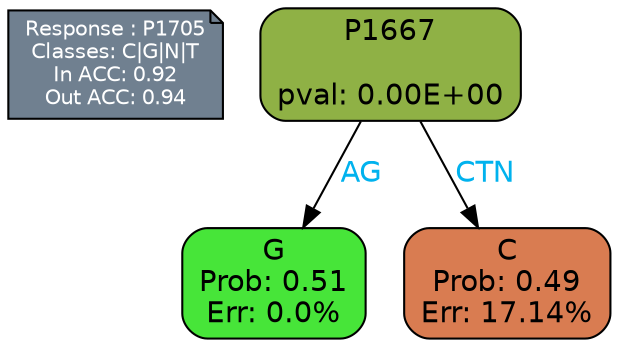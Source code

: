 digraph Tree {
node [shape=box, style="filled, rounded", color="black", fontname=helvetica] ;
graph [ranksep=equally, splines=polylines, bgcolor=transparent, dpi=600] ;
edge [fontname=helvetica] ;
LEGEND [label="Response : P1705
Classes: C|G|N|T
In ACC: 0.92
Out ACC: 0.94
",shape=note,align=left,style=filled,fillcolor="slategray",fontcolor="white",fontsize=10];1 [label="P1667

pval: 0.00E+00", fillcolor="#8fb145"] ;
2 [label="G
Prob: 0.51
Err: 0.0%", fillcolor="#47e539"] ;
3 [label="C
Prob: 0.49
Err: 17.14%", fillcolor="#d97c51"] ;
1 -> 2 [label="AG",fontcolor=deepskyblue2] ;
1 -> 3 [label="CTN",fontcolor=deepskyblue2] ;
{rank = same; 2;3;}{rank = same; LEGEND;1;}}